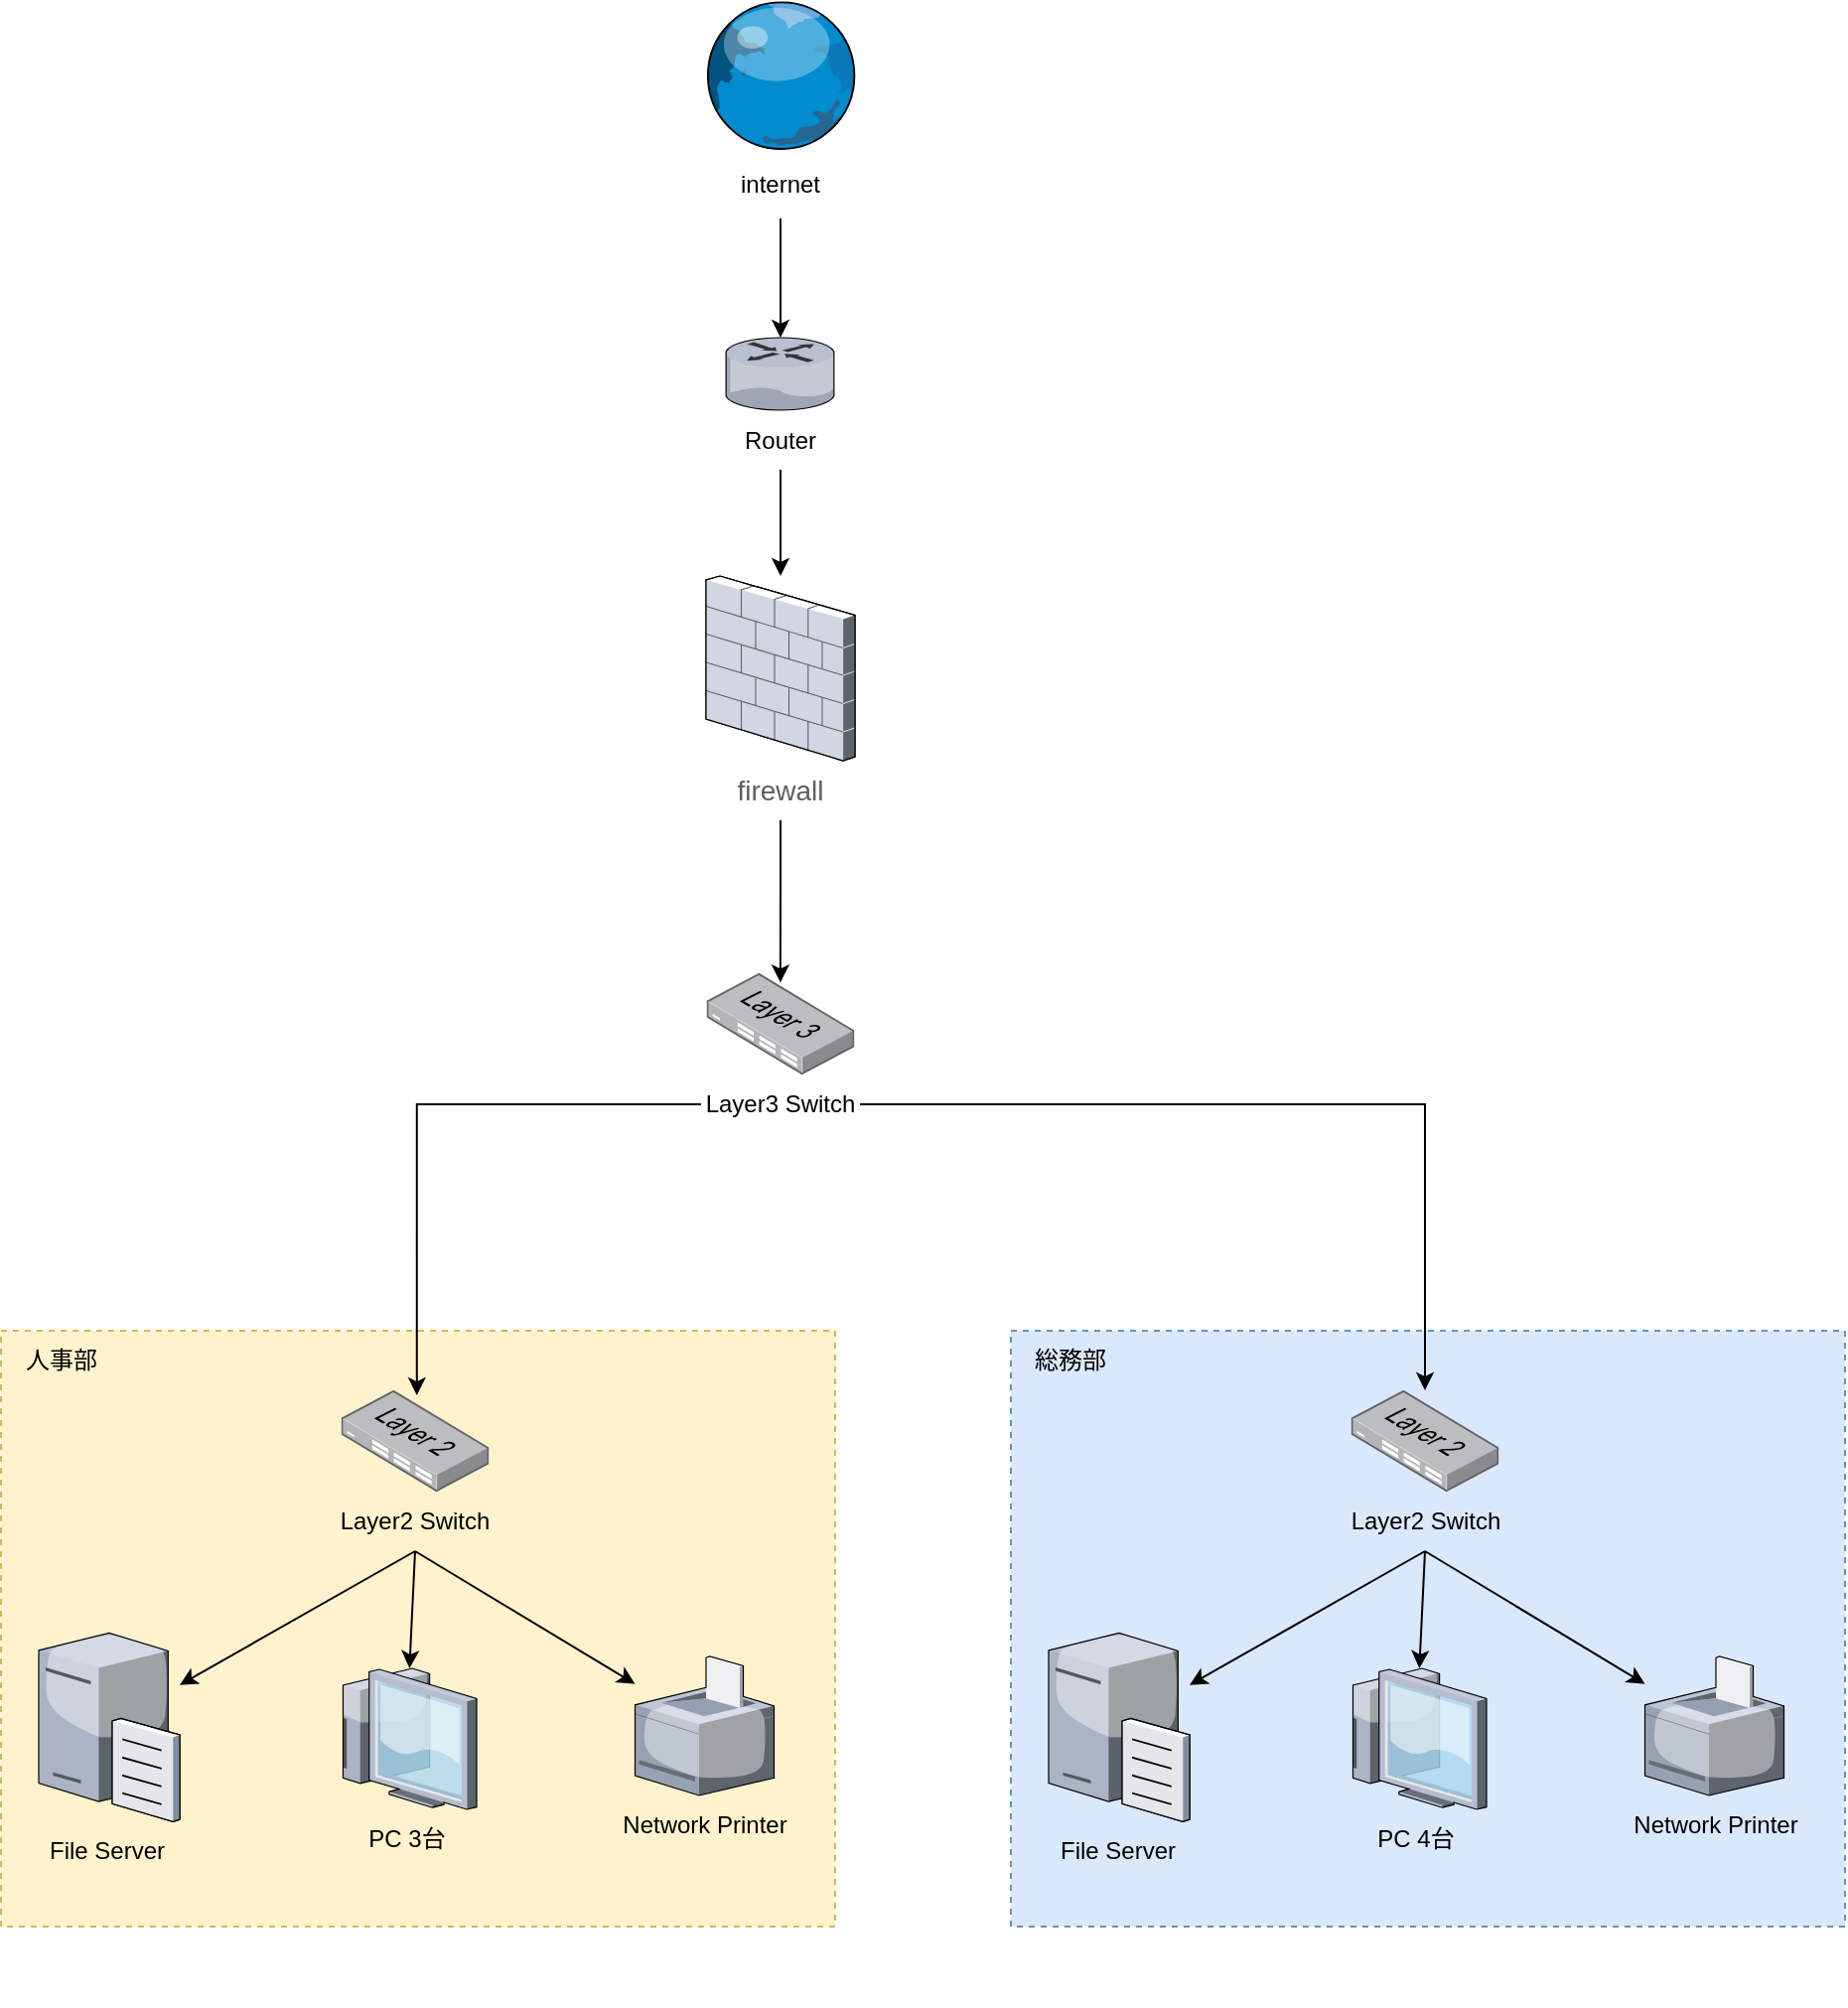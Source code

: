 <mxfile version="26.0.4">
  <diagram name="第 1 页" id="IKAsNgudQ-va_i8T_Nu8">
    <mxGraphModel dx="1744" dy="931" grid="1" gridSize="10" guides="1" tooltips="1" connect="1" arrows="1" fold="1" page="1" pageScale="1" pageWidth="827" pageHeight="1169" math="0" shadow="0">
      <root>
        <mxCell id="0" />
        <mxCell id="1" parent="0" />
        <mxCell id="ctNKX3Q5okMNMLX7ErLB-8" value="" style="group" vertex="1" connectable="0" parent="1">
          <mxGeometry x="376.5" y="580" width="75" height="123" as="geometry" />
        </mxCell>
        <mxCell id="ctNKX3Q5okMNMLX7ErLB-2" value="" style="verticalLabelPosition=bottom;sketch=0;aspect=fixed;html=1;verticalAlign=top;strokeColor=none;align=center;outlineConnect=0;shape=mxgraph.citrix.firewall;" vertex="1" parent="ctNKX3Q5okMNMLX7ErLB-8">
          <mxGeometry width="75" height="93" as="geometry" />
        </mxCell>
        <mxCell id="ctNKX3Q5okMNMLX7ErLB-7" value="&lt;span style=&quot;color: rgb(94, 94, 94); font-family: Arial, sans-serif; font-size: 14px; text-align: start; background-color: rgb(255, 255, 255);&quot;&gt;firewall&lt;/span&gt;" style="text;strokeColor=none;align=center;fillColor=none;html=1;verticalAlign=middle;whiteSpace=wrap;rounded=0;" vertex="1" parent="ctNKX3Q5okMNMLX7ErLB-8">
          <mxGeometry x="7.5" y="93" width="60" height="30" as="geometry" />
        </mxCell>
        <mxCell id="ctNKX3Q5okMNMLX7ErLB-9" value="" style="group" vertex="1" connectable="0" parent="1">
          <mxGeometry x="374" y="290" width="78.5" height="110" as="geometry" />
        </mxCell>
        <mxCell id="ctNKX3Q5okMNMLX7ErLB-1" value="" style="verticalLabelPosition=bottom;sketch=0;aspect=fixed;html=1;verticalAlign=top;strokeColor=none;align=center;outlineConnect=0;shape=mxgraph.citrix.globe;" vertex="1" parent="ctNKX3Q5okMNMLX7ErLB-9">
          <mxGeometry width="78.5" height="75" as="geometry" />
        </mxCell>
        <mxCell id="ctNKX3Q5okMNMLX7ErLB-5" value="internet" style="text;strokeColor=none;align=center;fillColor=none;html=1;verticalAlign=middle;whiteSpace=wrap;rounded=0;" vertex="1" parent="ctNKX3Q5okMNMLX7ErLB-9">
          <mxGeometry x="10" y="75" width="60" height="35" as="geometry" />
        </mxCell>
        <mxCell id="ctNKX3Q5okMNMLX7ErLB-12" value="" style="group" vertex="1" connectable="0" parent="1">
          <mxGeometry x="384" y="460" width="60" height="66.5" as="geometry" />
        </mxCell>
        <mxCell id="ctNKX3Q5okMNMLX7ErLB-10" value="" style="verticalLabelPosition=bottom;sketch=0;aspect=fixed;html=1;verticalAlign=top;strokeColor=none;align=center;outlineConnect=0;shape=mxgraph.citrix.router;" vertex="1" parent="ctNKX3Q5okMNMLX7ErLB-12">
          <mxGeometry x="2.5" width="55" height="36.5" as="geometry" />
        </mxCell>
        <mxCell id="ctNKX3Q5okMNMLX7ErLB-11" value="Router" style="text;strokeColor=none;align=center;fillColor=none;html=1;verticalAlign=middle;whiteSpace=wrap;rounded=0;" vertex="1" parent="ctNKX3Q5okMNMLX7ErLB-12">
          <mxGeometry y="36.5" width="60" height="30" as="geometry" />
        </mxCell>
        <mxCell id="ctNKX3Q5okMNMLX7ErLB-14" style="edgeStyle=orthogonalEdgeStyle;rounded=0;orthogonalLoop=1;jettySize=auto;html=1;exitX=0.5;exitY=1;exitDx=0;exitDy=0;" edge="1" parent="1" source="ctNKX3Q5okMNMLX7ErLB-5" target="ctNKX3Q5okMNMLX7ErLB-10">
          <mxGeometry relative="1" as="geometry" />
        </mxCell>
        <mxCell id="ctNKX3Q5okMNMLX7ErLB-15" style="edgeStyle=orthogonalEdgeStyle;rounded=0;orthogonalLoop=1;jettySize=auto;html=1;" edge="1" parent="1" source="ctNKX3Q5okMNMLX7ErLB-11" target="ctNKX3Q5okMNMLX7ErLB-2">
          <mxGeometry relative="1" as="geometry" />
        </mxCell>
        <mxCell id="ctNKX3Q5okMNMLX7ErLB-18" value="" style="group" vertex="1" connectable="0" parent="1">
          <mxGeometry x="374" y="780" width="80" height="81" as="geometry" />
        </mxCell>
        <mxCell id="ctNKX3Q5okMNMLX7ErLB-16" value="" style="image;points=[];aspect=fixed;html=1;align=center;shadow=0;dashed=0;image=img/lib/allied_telesis/switch/Switch_24_port_L3.svg;" vertex="1" parent="ctNKX3Q5okMNMLX7ErLB-18">
          <mxGeometry x="2.8" width="74.4" height="51" as="geometry" />
        </mxCell>
        <mxCell id="ctNKX3Q5okMNMLX7ErLB-17" value="Layer3 Switch" style="text;strokeColor=none;align=center;fillColor=none;html=1;verticalAlign=middle;whiteSpace=wrap;rounded=0;" vertex="1" parent="ctNKX3Q5okMNMLX7ErLB-18">
          <mxGeometry y="51" width="80" height="30" as="geometry" />
        </mxCell>
        <mxCell id="ctNKX3Q5okMNMLX7ErLB-19" style="edgeStyle=orthogonalEdgeStyle;rounded=0;orthogonalLoop=1;jettySize=auto;html=1;entryX=0.499;entryY=0.092;entryDx=0;entryDy=0;entryPerimeter=0;" edge="1" parent="1" source="ctNKX3Q5okMNMLX7ErLB-7" target="ctNKX3Q5okMNMLX7ErLB-16">
          <mxGeometry relative="1" as="geometry" />
        </mxCell>
        <mxCell id="ctNKX3Q5okMNMLX7ErLB-48" value="" style="group" vertex="1" connectable="0" parent="1">
          <mxGeometry x="21.5" y="960" width="420" height="340" as="geometry" />
        </mxCell>
        <mxCell id="ctNKX3Q5okMNMLX7ErLB-38" value="" style="group" vertex="1" connectable="0" parent="ctNKX3Q5okMNMLX7ErLB-48">
          <mxGeometry width="420" height="340" as="geometry" />
        </mxCell>
        <mxCell id="ctNKX3Q5okMNMLX7ErLB-23" value="" style="rounded=0;whiteSpace=wrap;html=1;dashed=1;fillColor=#fff2cc;strokeColor=#d6b656;" vertex="1" parent="ctNKX3Q5okMNMLX7ErLB-38">
          <mxGeometry width="420" height="300" as="geometry" />
        </mxCell>
        <mxCell id="ctNKX3Q5okMNMLX7ErLB-24" value="人事部" style="text;strokeColor=none;align=center;fillColor=none;html=1;verticalAlign=middle;whiteSpace=wrap;rounded=0;" vertex="1" parent="ctNKX3Q5okMNMLX7ErLB-38">
          <mxGeometry width="60" height="30" as="geometry" />
        </mxCell>
        <mxCell id="ctNKX3Q5okMNMLX7ErLB-27" value="" style="group" vertex="1" connectable="0" parent="ctNKX3Q5okMNMLX7ErLB-38">
          <mxGeometry x="168.5" y="30" width="80" height="81" as="geometry" />
        </mxCell>
        <mxCell id="ctNKX3Q5okMNMLX7ErLB-20" value="" style="image;points=[];aspect=fixed;html=1;align=center;shadow=0;dashed=0;image=img/lib/allied_telesis/switch/Switch_24_port_L2.svg;" vertex="1" parent="ctNKX3Q5okMNMLX7ErLB-27">
          <mxGeometry x="2.8" width="74.4" height="51" as="geometry" />
        </mxCell>
        <mxCell id="ctNKX3Q5okMNMLX7ErLB-25" value="Layer2 Switch" style="text;strokeColor=none;align=center;fillColor=none;html=1;verticalAlign=middle;whiteSpace=wrap;rounded=0;" vertex="1" parent="ctNKX3Q5okMNMLX7ErLB-27">
          <mxGeometry y="51" width="80" height="30" as="geometry" />
        </mxCell>
        <mxCell id="ctNKX3Q5okMNMLX7ErLB-51" value="" style="group" vertex="1" connectable="0" parent="ctNKX3Q5okMNMLX7ErLB-38">
          <mxGeometry x="18.5" y="150" width="71.5" height="127" as="geometry" />
        </mxCell>
        <mxCell id="ctNKX3Q5okMNMLX7ErLB-50" value="" style="verticalLabelPosition=bottom;sketch=0;aspect=fixed;html=1;verticalAlign=top;strokeColor=none;align=center;outlineConnect=0;shape=mxgraph.citrix.file_server;" vertex="1" parent="ctNKX3Q5okMNMLX7ErLB-51">
          <mxGeometry x="0.5" width="71" height="97" as="geometry" />
        </mxCell>
        <mxCell id="ctNKX3Q5okMNMLX7ErLB-42" value="File Server" style="text;strokeColor=none;align=center;fillColor=none;html=1;verticalAlign=middle;whiteSpace=wrap;rounded=0;" vertex="1" parent="ctNKX3Q5okMNMLX7ErLB-51">
          <mxGeometry y="97" width="70" height="30" as="geometry" />
        </mxCell>
        <mxCell id="ctNKX3Q5okMNMLX7ErLB-54" value="" style="group" vertex="1" connectable="0" parent="ctNKX3Q5okMNMLX7ErLB-38">
          <mxGeometry x="168.5" y="170" width="71" height="101" as="geometry" />
        </mxCell>
        <mxCell id="ctNKX3Q5okMNMLX7ErLB-52" value="" style="verticalLabelPosition=bottom;sketch=0;aspect=fixed;html=1;verticalAlign=top;strokeColor=none;align=center;outlineConnect=0;shape=mxgraph.citrix.thin_client;" vertex="1" parent="ctNKX3Q5okMNMLX7ErLB-54">
          <mxGeometry width="71" height="71" as="geometry" />
        </mxCell>
        <mxCell id="ctNKX3Q5okMNMLX7ErLB-53" value="PC 3台" style="text;strokeColor=none;align=center;fillColor=none;html=1;verticalAlign=middle;whiteSpace=wrap;rounded=0;" vertex="1" parent="ctNKX3Q5okMNMLX7ErLB-54">
          <mxGeometry x="5.5" y="71" width="60" height="30" as="geometry" />
        </mxCell>
        <mxCell id="ctNKX3Q5okMNMLX7ErLB-59" value="" style="group" vertex="1" connectable="0" parent="ctNKX3Q5okMNMLX7ErLB-38">
          <mxGeometry x="308.5" y="164" width="91.5" height="100" as="geometry" />
        </mxCell>
        <mxCell id="ctNKX3Q5okMNMLX7ErLB-55" value="" style="verticalLabelPosition=bottom;sketch=0;aspect=fixed;html=1;verticalAlign=top;strokeColor=none;align=center;outlineConnect=0;shape=mxgraph.citrix.printer;" vertex="1" parent="ctNKX3Q5okMNMLX7ErLB-59">
          <mxGeometry x="10.75" width="70" height="70" as="geometry" />
        </mxCell>
        <mxCell id="ctNKX3Q5okMNMLX7ErLB-56" value="Network Printer" style="text;strokeColor=none;align=center;fillColor=none;html=1;verticalAlign=middle;whiteSpace=wrap;rounded=0;" vertex="1" parent="ctNKX3Q5okMNMLX7ErLB-59">
          <mxGeometry y="70" width="91.5" height="30" as="geometry" />
        </mxCell>
        <mxCell id="ctNKX3Q5okMNMLX7ErLB-67" value="" style="endArrow=classic;html=1;rounded=0;exitX=0.5;exitY=1;exitDx=0;exitDy=0;" edge="1" parent="ctNKX3Q5okMNMLX7ErLB-38" source="ctNKX3Q5okMNMLX7ErLB-25" target="ctNKX3Q5okMNMLX7ErLB-52">
          <mxGeometry width="50" height="50" relative="1" as="geometry">
            <mxPoint x="228.5" y="160" as="sourcePoint" />
            <mxPoint x="278.5" y="110" as="targetPoint" />
          </mxGeometry>
        </mxCell>
        <mxCell id="ctNKX3Q5okMNMLX7ErLB-72" value="" style="endArrow=classic;html=1;rounded=0;exitX=0.5;exitY=1;exitDx=0;exitDy=0;" edge="1" parent="ctNKX3Q5okMNMLX7ErLB-38" source="ctNKX3Q5okMNMLX7ErLB-25" target="ctNKX3Q5okMNMLX7ErLB-55">
          <mxGeometry width="50" height="50" relative="1" as="geometry">
            <mxPoint x="218.5" y="150" as="sourcePoint" />
            <mxPoint x="268.5" y="100" as="targetPoint" />
          </mxGeometry>
        </mxCell>
        <mxCell id="ctNKX3Q5okMNMLX7ErLB-71" value="" style="endArrow=classic;html=1;rounded=0;exitX=0.5;exitY=1;exitDx=0;exitDy=0;" edge="1" parent="ctNKX3Q5okMNMLX7ErLB-38" source="ctNKX3Q5okMNMLX7ErLB-25" target="ctNKX3Q5okMNMLX7ErLB-50">
          <mxGeometry width="50" height="50" relative="1" as="geometry">
            <mxPoint x="218.5" y="150" as="sourcePoint" />
            <mxPoint x="268.5" y="100" as="targetPoint" />
          </mxGeometry>
        </mxCell>
        <mxCell id="ctNKX3Q5okMNMLX7ErLB-60" style="edgeStyle=orthogonalEdgeStyle;rounded=0;orthogonalLoop=1;jettySize=auto;html=1;entryX=0.512;entryY=0.05;entryDx=0;entryDy=0;entryPerimeter=0;" edge="1" parent="1" source="ctNKX3Q5okMNMLX7ErLB-17" target="ctNKX3Q5okMNMLX7ErLB-20">
          <mxGeometry relative="1" as="geometry" />
        </mxCell>
        <mxCell id="ctNKX3Q5okMNMLX7ErLB-92" value="" style="group" vertex="1" connectable="0" parent="1">
          <mxGeometry x="530" y="960" width="420" height="340" as="geometry" />
        </mxCell>
        <mxCell id="ctNKX3Q5okMNMLX7ErLB-93" value="" style="group" vertex="1" connectable="0" parent="ctNKX3Q5okMNMLX7ErLB-92">
          <mxGeometry width="420" height="340" as="geometry" />
        </mxCell>
        <mxCell id="ctNKX3Q5okMNMLX7ErLB-94" value="" style="rounded=0;whiteSpace=wrap;html=1;dashed=1;fillColor=#dae8fc;strokeColor=#6c8ebf;" vertex="1" parent="ctNKX3Q5okMNMLX7ErLB-93">
          <mxGeometry width="420" height="300" as="geometry" />
        </mxCell>
        <mxCell id="ctNKX3Q5okMNMLX7ErLB-95" value="総務部" style="text;strokeColor=none;align=center;fillColor=none;html=1;verticalAlign=middle;whiteSpace=wrap;rounded=0;" vertex="1" parent="ctNKX3Q5okMNMLX7ErLB-93">
          <mxGeometry width="60" height="30" as="geometry" />
        </mxCell>
        <mxCell id="ctNKX3Q5okMNMLX7ErLB-96" value="" style="group" vertex="1" connectable="0" parent="ctNKX3Q5okMNMLX7ErLB-93">
          <mxGeometry x="168.5" y="30" width="80" height="81" as="geometry" />
        </mxCell>
        <mxCell id="ctNKX3Q5okMNMLX7ErLB-97" value="" style="image;points=[];aspect=fixed;html=1;align=center;shadow=0;dashed=0;image=img/lib/allied_telesis/switch/Switch_24_port_L2.svg;" vertex="1" parent="ctNKX3Q5okMNMLX7ErLB-96">
          <mxGeometry x="2.8" width="74.4" height="51" as="geometry" />
        </mxCell>
        <mxCell id="ctNKX3Q5okMNMLX7ErLB-98" value="Layer2 Switch" style="text;strokeColor=none;align=center;fillColor=none;html=1;verticalAlign=middle;whiteSpace=wrap;rounded=0;" vertex="1" parent="ctNKX3Q5okMNMLX7ErLB-96">
          <mxGeometry y="51" width="80" height="30" as="geometry" />
        </mxCell>
        <mxCell id="ctNKX3Q5okMNMLX7ErLB-99" value="" style="group" vertex="1" connectable="0" parent="ctNKX3Q5okMNMLX7ErLB-93">
          <mxGeometry x="18.5" y="150" width="71.5" height="127" as="geometry" />
        </mxCell>
        <mxCell id="ctNKX3Q5okMNMLX7ErLB-100" value="" style="verticalLabelPosition=bottom;sketch=0;aspect=fixed;html=1;verticalAlign=top;strokeColor=none;align=center;outlineConnect=0;shape=mxgraph.citrix.file_server;" vertex="1" parent="ctNKX3Q5okMNMLX7ErLB-99">
          <mxGeometry x="0.5" width="71" height="97" as="geometry" />
        </mxCell>
        <mxCell id="ctNKX3Q5okMNMLX7ErLB-101" value="File Server" style="text;strokeColor=none;align=center;fillColor=none;html=1;verticalAlign=middle;whiteSpace=wrap;rounded=0;" vertex="1" parent="ctNKX3Q5okMNMLX7ErLB-99">
          <mxGeometry y="97" width="70" height="30" as="geometry" />
        </mxCell>
        <mxCell id="ctNKX3Q5okMNMLX7ErLB-102" value="" style="group" vertex="1" connectable="0" parent="ctNKX3Q5okMNMLX7ErLB-93">
          <mxGeometry x="168.5" y="170" width="71" height="101" as="geometry" />
        </mxCell>
        <mxCell id="ctNKX3Q5okMNMLX7ErLB-103" value="" style="verticalLabelPosition=bottom;sketch=0;aspect=fixed;html=1;verticalAlign=top;strokeColor=none;align=center;outlineConnect=0;shape=mxgraph.citrix.thin_client;" vertex="1" parent="ctNKX3Q5okMNMLX7ErLB-102">
          <mxGeometry width="71" height="71" as="geometry" />
        </mxCell>
        <mxCell id="ctNKX3Q5okMNMLX7ErLB-104" value="PC 4台" style="text;strokeColor=none;align=center;fillColor=none;html=1;verticalAlign=middle;whiteSpace=wrap;rounded=0;" vertex="1" parent="ctNKX3Q5okMNMLX7ErLB-102">
          <mxGeometry x="5.5" y="71" width="60" height="30" as="geometry" />
        </mxCell>
        <mxCell id="ctNKX3Q5okMNMLX7ErLB-105" value="" style="group" vertex="1" connectable="0" parent="ctNKX3Q5okMNMLX7ErLB-93">
          <mxGeometry x="308.5" y="164" width="91.5" height="100" as="geometry" />
        </mxCell>
        <mxCell id="ctNKX3Q5okMNMLX7ErLB-106" value="" style="verticalLabelPosition=bottom;sketch=0;aspect=fixed;html=1;verticalAlign=top;strokeColor=none;align=center;outlineConnect=0;shape=mxgraph.citrix.printer;" vertex="1" parent="ctNKX3Q5okMNMLX7ErLB-105">
          <mxGeometry x="10.75" width="70" height="70" as="geometry" />
        </mxCell>
        <mxCell id="ctNKX3Q5okMNMLX7ErLB-107" value="Network Printer" style="text;strokeColor=none;align=center;fillColor=none;html=1;verticalAlign=middle;whiteSpace=wrap;rounded=0;" vertex="1" parent="ctNKX3Q5okMNMLX7ErLB-105">
          <mxGeometry y="70" width="91.5" height="30" as="geometry" />
        </mxCell>
        <mxCell id="ctNKX3Q5okMNMLX7ErLB-108" value="" style="endArrow=classic;html=1;rounded=0;exitX=0.5;exitY=1;exitDx=0;exitDy=0;" edge="1" parent="ctNKX3Q5okMNMLX7ErLB-93" source="ctNKX3Q5okMNMLX7ErLB-98" target="ctNKX3Q5okMNMLX7ErLB-103">
          <mxGeometry width="50" height="50" relative="1" as="geometry">
            <mxPoint x="228.5" y="160" as="sourcePoint" />
            <mxPoint x="278.5" y="110" as="targetPoint" />
          </mxGeometry>
        </mxCell>
        <mxCell id="ctNKX3Q5okMNMLX7ErLB-109" value="" style="endArrow=classic;html=1;rounded=0;exitX=0.5;exitY=1;exitDx=0;exitDy=0;" edge="1" parent="ctNKX3Q5okMNMLX7ErLB-93" source="ctNKX3Q5okMNMLX7ErLB-98" target="ctNKX3Q5okMNMLX7ErLB-106">
          <mxGeometry width="50" height="50" relative="1" as="geometry">
            <mxPoint x="218.5" y="150" as="sourcePoint" />
            <mxPoint x="268.5" y="100" as="targetPoint" />
          </mxGeometry>
        </mxCell>
        <mxCell id="ctNKX3Q5okMNMLX7ErLB-110" value="" style="endArrow=classic;html=1;rounded=0;exitX=0.5;exitY=1;exitDx=0;exitDy=0;" edge="1" parent="ctNKX3Q5okMNMLX7ErLB-93" source="ctNKX3Q5okMNMLX7ErLB-98" target="ctNKX3Q5okMNMLX7ErLB-100">
          <mxGeometry width="50" height="50" relative="1" as="geometry">
            <mxPoint x="218.5" y="150" as="sourcePoint" />
            <mxPoint x="268.5" y="100" as="targetPoint" />
          </mxGeometry>
        </mxCell>
        <mxCell id="ctNKX3Q5okMNMLX7ErLB-111" style="edgeStyle=orthogonalEdgeStyle;rounded=0;orthogonalLoop=1;jettySize=auto;html=1;" edge="1" parent="1" source="ctNKX3Q5okMNMLX7ErLB-17" target="ctNKX3Q5okMNMLX7ErLB-97">
          <mxGeometry relative="1" as="geometry" />
        </mxCell>
      </root>
    </mxGraphModel>
  </diagram>
</mxfile>
